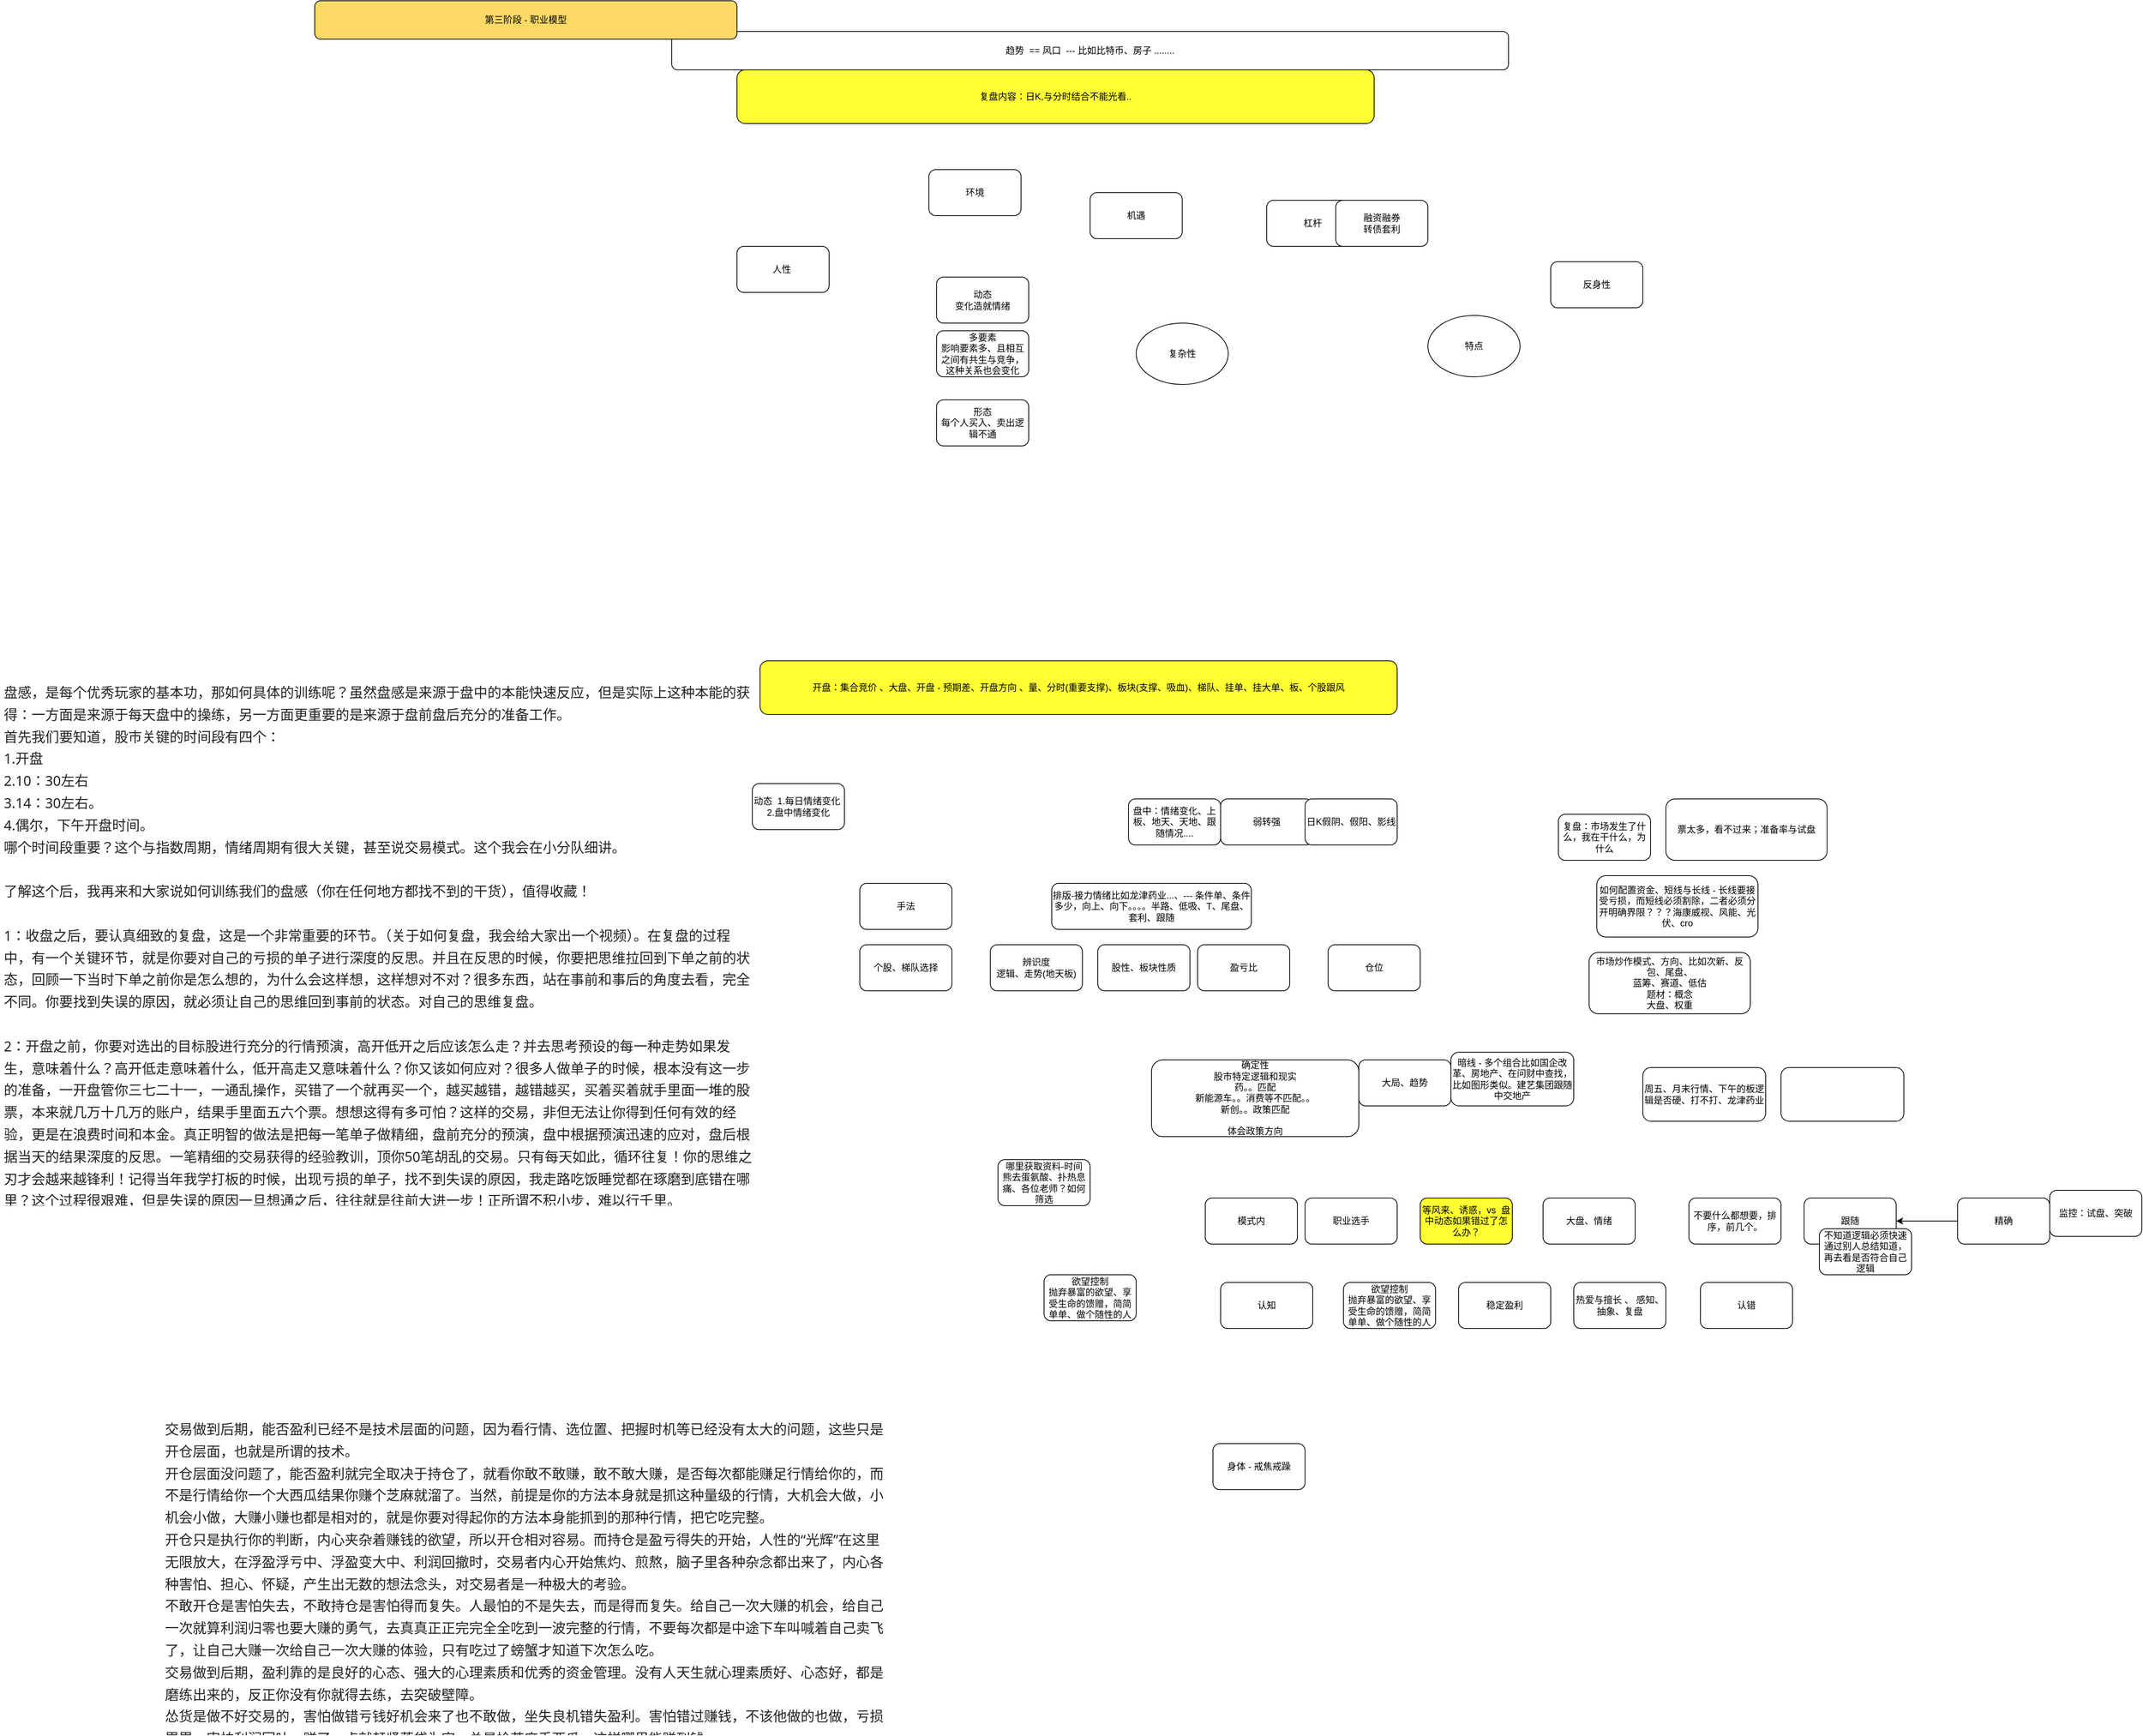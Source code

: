 <mxfile version="20.6.0" type="github">
  <diagram id="RXXUCTKQwMakJlzo57wv" name="第 1 页">
    <mxGraphModel dx="402078" dy="301000" grid="1" gridSize="10" guides="1" tooltips="1" connect="1" arrows="1" fold="1" page="1" pageScale="1" pageWidth="400000" pageHeight="300000" math="0" shadow="0">
      <root>
        <mxCell id="0" />
        <mxCell id="1" parent="0" />
        <mxCell id="KNFEzPkfdMRavhzlrTzj-1" value="复杂性" style="ellipse;whiteSpace=wrap;html=1;" vertex="1" parent="1">
          <mxGeometry x="870" y="-60" width="120" height="80" as="geometry" />
        </mxCell>
        <mxCell id="KNFEzPkfdMRavhzlrTzj-2" value="人性&amp;nbsp;" style="rounded=1;whiteSpace=wrap;html=1;" vertex="1" parent="1">
          <mxGeometry x="350" y="-160" width="120" height="60" as="geometry" />
        </mxCell>
        <mxCell id="KNFEzPkfdMRavhzlrTzj-3" value="多要素&lt;br&gt;影响要素多、且相互之间有共生与竞争，这种关系也会变化" style="rounded=1;whiteSpace=wrap;html=1;" vertex="1" parent="1">
          <mxGeometry x="610" y="-50" width="120" height="60" as="geometry" />
        </mxCell>
        <mxCell id="KNFEzPkfdMRavhzlrTzj-4" value="形态&lt;br&gt;每个人买入、卖出逻辑不通" style="rounded=1;whiteSpace=wrap;html=1;" vertex="1" parent="1">
          <mxGeometry x="610" y="40" width="120" height="60" as="geometry" />
        </mxCell>
        <mxCell id="KNFEzPkfdMRavhzlrTzj-5" value="特点" style="ellipse;whiteSpace=wrap;html=1;" vertex="1" parent="1">
          <mxGeometry x="1250" y="-70" width="120" height="80" as="geometry" />
        </mxCell>
        <mxCell id="KNFEzPkfdMRavhzlrTzj-6" value="反身性" style="rounded=1;whiteSpace=wrap;html=1;" vertex="1" parent="1">
          <mxGeometry x="1410" y="-140" width="120" height="60" as="geometry" />
        </mxCell>
        <mxCell id="KNFEzPkfdMRavhzlrTzj-7" value="动态&lt;br&gt;变化造就情绪" style="rounded=1;whiteSpace=wrap;html=1;" vertex="1" parent="1">
          <mxGeometry x="610" y="-120" width="120" height="60" as="geometry" />
        </mxCell>
        <mxCell id="KNFEzPkfdMRavhzlrTzj-8" value="环境" style="rounded=1;whiteSpace=wrap;html=1;" vertex="1" parent="1">
          <mxGeometry x="600" y="-260" width="120" height="60" as="geometry" />
        </mxCell>
        <mxCell id="KNFEzPkfdMRavhzlrTzj-9" value="大局、趋势" style="rounded=1;whiteSpace=wrap;html=1;" vertex="1" parent="1">
          <mxGeometry x="1160" y="900" width="120" height="60" as="geometry" />
        </mxCell>
        <mxCell id="KNFEzPkfdMRavhzlrTzj-10" value="模式内" style="rounded=1;whiteSpace=wrap;html=1;" vertex="1" parent="1">
          <mxGeometry x="960" y="1080" width="120" height="60" as="geometry" />
        </mxCell>
        <mxCell id="KNFEzPkfdMRavhzlrTzj-11" value="确定性&lt;br&gt;&lt;div&gt;股市特定逻辑和现实&lt;/div&gt;&lt;div&gt;药。。匹配&lt;/div&gt;&lt;div&gt;新能源车。。消费等不匹配。。&lt;/div&gt;&lt;div&gt;新创。。政策匹配&lt;/div&gt;&lt;div&gt;&lt;br&gt;&lt;/div&gt;&lt;div&gt;体会政策方向&lt;/div&gt;" style="rounded=1;whiteSpace=wrap;html=1;" vertex="1" parent="1">
          <mxGeometry x="890" y="900" width="270" height="100" as="geometry" />
        </mxCell>
        <mxCell id="KNFEzPkfdMRavhzlrTzj-12" value="仓位" style="rounded=1;whiteSpace=wrap;html=1;" vertex="1" parent="1">
          <mxGeometry x="1120" y="750" width="120" height="60" as="geometry" />
        </mxCell>
        <mxCell id="KNFEzPkfdMRavhzlrTzj-14" value="辨识度&lt;br&gt;逻辑、走势(地天板)" style="rounded=1;whiteSpace=wrap;html=1;" vertex="1" parent="1">
          <mxGeometry x="680" y="750" width="120" height="60" as="geometry" />
        </mxCell>
        <mxCell id="KNFEzPkfdMRavhzlrTzj-15" value="盈亏比" style="rounded=1;whiteSpace=wrap;html=1;" vertex="1" parent="1">
          <mxGeometry x="950" y="750" width="120" height="60" as="geometry" />
        </mxCell>
        <mxCell id="KNFEzPkfdMRavhzlrTzj-16" value="欲望控制&lt;br&gt;抛弃暴富的欲望、享受生命的馈赠，简简单单、做个随性的人" style="rounded=1;whiteSpace=wrap;html=1;" vertex="1" parent="1">
          <mxGeometry x="1140" y="1190" width="120" height="60" as="geometry" />
        </mxCell>
        <mxCell id="KNFEzPkfdMRavhzlrTzj-17" value="稳定盈利" style="rounded=1;whiteSpace=wrap;html=1;" vertex="1" parent="1">
          <mxGeometry x="1290" y="1190" width="120" height="60" as="geometry" />
        </mxCell>
        <mxCell id="KNFEzPkfdMRavhzlrTzj-19" value="&lt;h1&gt;&lt;span style=&quot;color: rgb(34, 34, 34); font-family: system-ui, -apple-system, &amp;quot;Segoe UI&amp;quot;, Rototo, Helvetica, Arial, sans-serif; font-size: 18px; font-weight: 400; background-color: rgb(255, 255, 255);&quot;&gt;盘感，是每个优秀玩家的基本功，那如何具体的训练呢？虽然盘感是来源于盘中的本能快速反应，但是实际上这种本能的获得：一方面是来源于每天盘中的操练，另一方面更重要的是来源于盘前盘后充分的准备工作。&lt;/span&gt;&lt;br style=&quot;box-sizing: border-box; color: rgb(34, 34, 34); font-family: system-ui, -apple-system, &amp;quot;Segoe UI&amp;quot;, Rototo, Helvetica, Arial, sans-serif; font-size: 18px; font-weight: 400; background-color: rgb(255, 255, 255);&quot;&gt;&lt;span style=&quot;color: rgb(34, 34, 34); font-family: system-ui, -apple-system, &amp;quot;Segoe UI&amp;quot;, Rototo, Helvetica, Arial, sans-serif; font-size: 18px; font-weight: 400; background-color: rgb(255, 255, 255);&quot;&gt;首先我们要知道，股市关键的时间段有四个：&lt;/span&gt;&lt;br style=&quot;box-sizing: border-box; color: rgb(34, 34, 34); font-family: system-ui, -apple-system, &amp;quot;Segoe UI&amp;quot;, Rototo, Helvetica, Arial, sans-serif; font-size: 18px; font-weight: 400; background-color: rgb(255, 255, 255);&quot;&gt;&lt;span style=&quot;color: rgb(34, 34, 34); font-family: system-ui, -apple-system, &amp;quot;Segoe UI&amp;quot;, Rototo, Helvetica, Arial, sans-serif; font-size: 18px; font-weight: 400; background-color: rgb(255, 255, 255);&quot;&gt;1.开盘&lt;/span&gt;&lt;br style=&quot;box-sizing: border-box; color: rgb(34, 34, 34); font-family: system-ui, -apple-system, &amp;quot;Segoe UI&amp;quot;, Rototo, Helvetica, Arial, sans-serif; font-size: 18px; font-weight: 400; background-color: rgb(255, 255, 255);&quot;&gt;&lt;span style=&quot;color: rgb(34, 34, 34); font-family: system-ui, -apple-system, &amp;quot;Segoe UI&amp;quot;, Rototo, Helvetica, Arial, sans-serif; font-size: 18px; font-weight: 400; background-color: rgb(255, 255, 255);&quot;&gt;2.10：30左右&lt;/span&gt;&lt;br style=&quot;box-sizing: border-box; color: rgb(34, 34, 34); font-family: system-ui, -apple-system, &amp;quot;Segoe UI&amp;quot;, Rototo, Helvetica, Arial, sans-serif; font-size: 18px; font-weight: 400; background-color: rgb(255, 255, 255);&quot;&gt;&lt;span style=&quot;color: rgb(34, 34, 34); font-family: system-ui, -apple-system, &amp;quot;Segoe UI&amp;quot;, Rototo, Helvetica, Arial, sans-serif; font-size: 18px; font-weight: 400; background-color: rgb(255, 255, 255);&quot;&gt;3.14：30左右。&lt;/span&gt;&lt;br style=&quot;box-sizing: border-box; color: rgb(34, 34, 34); font-family: system-ui, -apple-system, &amp;quot;Segoe UI&amp;quot;, Rototo, Helvetica, Arial, sans-serif; font-size: 18px; font-weight: 400; background-color: rgb(255, 255, 255);&quot;&gt;&lt;span style=&quot;color: rgb(34, 34, 34); font-family: system-ui, -apple-system, &amp;quot;Segoe UI&amp;quot;, Rototo, Helvetica, Arial, sans-serif; font-size: 18px; font-weight: 400; background-color: rgb(255, 255, 255);&quot;&gt;4.偶尔，下午开盘时间。&lt;/span&gt;&lt;br style=&quot;box-sizing: border-box; color: rgb(34, 34, 34); font-family: system-ui, -apple-system, &amp;quot;Segoe UI&amp;quot;, Rototo, Helvetica, Arial, sans-serif; font-size: 18px; font-weight: 400; background-color: rgb(255, 255, 255);&quot;&gt;&lt;span style=&quot;color: rgb(34, 34, 34); font-family: system-ui, -apple-system, &amp;quot;Segoe UI&amp;quot;, Rototo, Helvetica, Arial, sans-serif; font-size: 18px; font-weight: 400; background-color: rgb(255, 255, 255);&quot;&gt;哪个时间段重要？这个与指数周期，情绪周期有很大关键，甚至说交易模式。这个我会在小分队细讲。&lt;/span&gt;&lt;br style=&quot;box-sizing: border-box; color: rgb(34, 34, 34); font-family: system-ui, -apple-system, &amp;quot;Segoe UI&amp;quot;, Rototo, Helvetica, Arial, sans-serif; font-size: 18px; font-weight: 400; background-color: rgb(255, 255, 255);&quot;&gt;&lt;br style=&quot;box-sizing: border-box; color: rgb(34, 34, 34); font-family: system-ui, -apple-system, &amp;quot;Segoe UI&amp;quot;, Rototo, Helvetica, Arial, sans-serif; font-size: 18px; font-weight: 400; background-color: rgb(255, 255, 255);&quot;&gt;&lt;span style=&quot;color: rgb(34, 34, 34); font-family: system-ui, -apple-system, &amp;quot;Segoe UI&amp;quot;, Rototo, Helvetica, Arial, sans-serif; font-size: 18px; font-weight: 400; background-color: rgb(255, 255, 255);&quot;&gt;了解这个后，我再来和大家说如何训练我们的盘感（你在任何地方都找不到的干货），值得收藏！&lt;/span&gt;&lt;br style=&quot;box-sizing: border-box; color: rgb(34, 34, 34); font-family: system-ui, -apple-system, &amp;quot;Segoe UI&amp;quot;, Rototo, Helvetica, Arial, sans-serif; font-size: 18px; font-weight: 400; background-color: rgb(255, 255, 255);&quot;&gt;&lt;br style=&quot;box-sizing: border-box; color: rgb(34, 34, 34); font-family: system-ui, -apple-system, &amp;quot;Segoe UI&amp;quot;, Rototo, Helvetica, Arial, sans-serif; font-size: 18px; font-weight: 400; background-color: rgb(255, 255, 255);&quot;&gt;&lt;span style=&quot;color: rgb(34, 34, 34); font-family: system-ui, -apple-system, &amp;quot;Segoe UI&amp;quot;, Rototo, Helvetica, Arial, sans-serif; font-size: 18px; font-weight: 400; background-color: rgb(255, 255, 255);&quot;&gt; 1：收盘之后，要认真细致的复盘，这是一个非常重要的环节。（关于如何复盘，我会给大家出一个视频）。在复盘的过程中，有一个关键环节，就是你要对自己的亏损的单子进行深度的反思。并且在反思的时候，你要把思维拉回到下单之前的状态，回顾一下当时下单之前你是怎么想的，为什么会这样想，这样想对不对？很多东西，站在事前和事后的角度去看，完全不同。你要找到失误的原因，就必须让自己的思维回到事前的状态。对自己的思维复盘。&lt;/span&gt;&lt;br style=&quot;box-sizing: border-box; color: rgb(34, 34, 34); font-family: system-ui, -apple-system, &amp;quot;Segoe UI&amp;quot;, Rototo, Helvetica, Arial, sans-serif; font-size: 18px; font-weight: 400; background-color: rgb(255, 255, 255);&quot;&gt;&lt;br style=&quot;box-sizing: border-box; color: rgb(34, 34, 34); font-family: system-ui, -apple-system, &amp;quot;Segoe UI&amp;quot;, Rototo, Helvetica, Arial, sans-serif; font-size: 18px; font-weight: 400; background-color: rgb(255, 255, 255);&quot;&gt;&lt;span style=&quot;color: rgb(34, 34, 34); font-family: system-ui, -apple-system, &amp;quot;Segoe UI&amp;quot;, Rototo, Helvetica, Arial, sans-serif; font-size: 18px; font-weight: 400; background-color: rgb(255, 255, 255);&quot;&gt;2：开盘之前，你要对选出的目标股进行充分的行情预演，高开低开之后应该怎么走？并去思考预设的每一种走势如果发生，意味着什么？高开低走意味着什么，低开高走又意味着什么？你又该如何应对？很多人做单子的时候，根本没有这一步的准备，一开盘管你三七二十一，一通乱操作，买错了一个就再买一个，越买越错，越错越买，买着买着就手里面一堆的股票，本来就几万十几万的账户，结果手里面五六个票。想想这得有多可怕？这样的交易，非但无法让你得到任何有效的经验，更是在浪费时间和本金。真正明智的做法是把每一笔单子做精细，盘前充分的预演，盘中根据预演迅速的应对，盘后根据当天的结果深度的反思。一笔精细的交易获得的经验教训，顶你50笔胡乱的交易。只有每天如此，循环往复！你的思维之刃才会越来越锋利！记得当年我学打板的时候，出现亏损的单子，找不到失误的原因，我走路吃饭睡觉都在琢磨到底错在哪里？这个过程很艰难，但是失误的原因一旦想通之后，往往就是往前大进一步！正所谓不积小步，难以行千里。&lt;/span&gt;&lt;br style=&quot;box-sizing: border-box; color: rgb(34, 34, 34); font-family: system-ui, -apple-system, &amp;quot;Segoe UI&amp;quot;, Rototo, Helvetica, Arial, sans-serif; font-size: 18px; font-weight: 400; background-color: rgb(255, 255, 255);&quot;&gt;&lt;br style=&quot;box-sizing: border-box; color: rgb(34, 34, 34); font-family: system-ui, -apple-system, &amp;quot;Segoe UI&amp;quot;, Rototo, Helvetica, Arial, sans-serif; font-size: 18px; font-weight: 400; background-color: rgb(255, 255, 255);&quot;&gt;&lt;span style=&quot;color: rgb(34, 34, 34); font-family: system-ui, -apple-system, &amp;quot;Segoe UI&amp;quot;, Rototo, Helvetica, Arial, sans-serif; font-size: 18px; font-weight: 400; background-color: rgb(255, 255, 255);&quot;&gt;3：再来说盘中的应对，如果盘中的走势，正好是你盘前预演的走势，那么果断出击，不要怕出错，就是要敢于犯错。错了再进入盘后反思的流程，找到错的原因。如果盘中的变化，是你之前根本就没有想到的呢？如果是你还没有买进，那么就先看懂这种变化，如果看不懂，就不要动，不要急于进场，局势你都没看懂就杀进去？行情在涨，但是你没看懂，就说明这个上涨和你没关系，这钱不是你该赚的。只做自己能看懂的交易，这是一个基本的原则！如果你头一天已经买了，今天你手里个股的盘面变化，完全超出你的预期，无论这种变化对你是有利还是不利，除非你能迅速的明白这种变化的原因，不然你就要做好随时离场的准备，迅速的做好应对的计划。只有可控的交易才是正确的交易，一切不可控的变化发生的时候，你要做的就是先跳出来想明白，想明白了再进场。&lt;/span&gt;&lt;br&gt;&lt;/h1&gt;" style="text;html=1;strokeColor=none;fillColor=none;spacing=5;spacingTop=-20;whiteSpace=wrap;overflow=hidden;rounded=0;" vertex="1" parent="1">
          <mxGeometry x="-610" y="400" width="990" height="690" as="geometry" />
        </mxCell>
        <mxCell id="KNFEzPkfdMRavhzlrTzj-20" value="&lt;h1&gt;&lt;span style=&quot;color: rgb(34, 34, 34); font-family: system-ui, -apple-system, &amp;quot;Segoe UI&amp;quot;, Rototo, Helvetica, Arial, sans-serif; font-size: 18px; font-weight: 400; background-color: rgb(255, 255, 255);&quot;&gt;交易做到后期，能否盈利已经不是技术层面的问题，因为看行情、选位置、把握时机等已经没有太大的问题，这些只是开仓层面，也就是所谓的技术。&lt;/span&gt;&lt;br style=&quot;box-sizing: border-box; color: rgb(34, 34, 34); font-family: system-ui, -apple-system, &amp;quot;Segoe UI&amp;quot;, Rototo, Helvetica, Arial, sans-serif; font-size: 18px; font-weight: 400; background-color: rgb(255, 255, 255);&quot;&gt;&lt;span style=&quot;color: rgb(34, 34, 34); font-family: system-ui, -apple-system, &amp;quot;Segoe UI&amp;quot;, Rototo, Helvetica, Arial, sans-serif; font-size: 18px; font-weight: 400; background-color: rgb(255, 255, 255);&quot;&gt;开仓层面没问题了，能否盈利就完全取决于持仓了，就看你敢不敢赚，敢不敢大赚，是否每次都能赚足行情给你的，而不是行情给你一个大西瓜结果你赚个芝麻就溜了。当然，前提是你的方法本身就是抓这种量级的行情，大机会大做，小机会小做，大赚小赚也都是相对的，就是你要对得起你的方法本身能抓到的那种行情，把它吃完整。&lt;/span&gt;&lt;br style=&quot;box-sizing: border-box; color: rgb(34, 34, 34); font-family: system-ui, -apple-system, &amp;quot;Segoe UI&amp;quot;, Rototo, Helvetica, Arial, sans-serif; font-size: 18px; font-weight: 400; background-color: rgb(255, 255, 255);&quot;&gt;&lt;span style=&quot;color: rgb(34, 34, 34); font-family: system-ui, -apple-system, &amp;quot;Segoe UI&amp;quot;, Rototo, Helvetica, Arial, sans-serif; font-size: 18px; font-weight: 400; background-color: rgb(255, 255, 255);&quot;&gt;开仓只是执行你的判断，内心夹杂着赚钱的欲望，所以开仓相对容易。而持仓是盈亏得失的开始，人性的“光辉”在这里无限放大，在浮盈浮亏中、浮盈变大中、利润回撤时，交易者内心开始焦灼、煎熬，脑子里各种杂念都出来了，内心各种害怕、担心、怀疑，产生出无数的想法念头，对交易者是一种极大的考验。&lt;/span&gt;&lt;br style=&quot;box-sizing: border-box; color: rgb(34, 34, 34); font-family: system-ui, -apple-system, &amp;quot;Segoe UI&amp;quot;, Rototo, Helvetica, Arial, sans-serif; font-size: 18px; font-weight: 400; background-color: rgb(255, 255, 255);&quot;&gt;&lt;span style=&quot;color: rgb(34, 34, 34); font-family: system-ui, -apple-system, &amp;quot;Segoe UI&amp;quot;, Rototo, Helvetica, Arial, sans-serif; font-size: 18px; font-weight: 400; background-color: rgb(255, 255, 255);&quot;&gt;不敢开仓是害怕失去，不敢持仓是害怕得而复失。人最怕的不是失去，而是得而复失。给自己一次大赚的机会，给自己一次就算利润归零也要大赚的勇气，去真真正正完完全全吃到一波完整的行情，不要每次都是中途下车叫喊着自己卖飞了，让自己大赚一次给自己一次大赚的体验，只有吃过了螃蟹才知道下次怎么吃。&lt;/span&gt;&lt;br style=&quot;box-sizing: border-box; color: rgb(34, 34, 34); font-family: system-ui, -apple-system, &amp;quot;Segoe UI&amp;quot;, Rototo, Helvetica, Arial, sans-serif; font-size: 18px; font-weight: 400; background-color: rgb(255, 255, 255);&quot;&gt;&lt;span style=&quot;color: rgb(34, 34, 34); font-family: system-ui, -apple-system, &amp;quot;Segoe UI&amp;quot;, Rototo, Helvetica, Arial, sans-serif; font-size: 18px; font-weight: 400; background-color: rgb(255, 255, 255);&quot;&gt;交易做到后期，盈利靠的是良好的心态、强大的心理素质和优秀的资金管理。没有人天生就心理素质好、心态好，都是磨练出来的，反正你没有你就得去练，去突破壁障。&lt;/span&gt;&lt;br style=&quot;box-sizing: border-box; color: rgb(34, 34, 34); font-family: system-ui, -apple-system, &amp;quot;Segoe UI&amp;quot;, Rototo, Helvetica, Arial, sans-serif; font-size: 18px; font-weight: 400; background-color: rgb(255, 255, 255);&quot;&gt;&lt;span style=&quot;color: rgb(34, 34, 34); font-family: system-ui, -apple-system, &amp;quot;Segoe UI&amp;quot;, Rototo, Helvetica, Arial, sans-serif; font-size: 18px; font-weight: 400; background-color: rgb(255, 255, 255);&quot;&gt;怂货是做不好交易的，害怕做错亏钱好机会来了也不敢做，坐失良机错失盈利。害怕错过赚钱，不该他做的也做，亏损累累。害怕利润回吐，赚了一点就赶紧落袋为安，总是捡芝麻丢西瓜。这样哪里能赚到钱。&lt;/span&gt;&lt;br style=&quot;box-sizing: border-box; color: rgb(34, 34, 34); font-family: system-ui, -apple-system, &amp;quot;Segoe UI&amp;quot;, Rototo, Helvetica, Arial, sans-serif; font-size: 18px; font-weight: 400; background-color: rgb(255, 255, 255);&quot;&gt;&lt;span style=&quot;color: rgb(34, 34, 34); font-family: system-ui, -apple-system, &amp;quot;Segoe UI&amp;quot;, Rototo, Helvetica, Arial, sans-serif; font-size: 18px; font-weight: 400; background-color: rgb(255, 255, 255);&quot;&gt;要做一个洒脱的勇者，勇不是鲁莽。&lt;/span&gt;&lt;br style=&quot;box-sizing: border-box; color: rgb(34, 34, 34); font-family: system-ui, -apple-system, &amp;quot;Segoe UI&amp;quot;, Rototo, Helvetica, Arial, sans-serif; font-size: 18px; font-weight: 400; background-color: rgb(255, 255, 255);&quot;&gt;&lt;span style=&quot;color: rgb(34, 34, 34); font-family: system-ui, -apple-system, &amp;quot;Segoe UI&amp;quot;, Rototo, Helvetica, Arial, sans-serif; font-size: 18px; font-weight: 400; background-color: rgb(255, 255, 255);&quot;&gt;该做的敢于去做（这是勇），亏了就亏了吧没什么（这是洒脱）。&lt;/span&gt;&lt;br style=&quot;box-sizing: border-box; color: rgb(34, 34, 34); font-family: system-ui, -apple-system, &amp;quot;Segoe UI&amp;quot;, Rototo, Helvetica, Arial, sans-serif; font-size: 18px; font-weight: 400; background-color: rgb(255, 255, 255);&quot;&gt;&lt;span style=&quot;color: rgb(34, 34, 34); font-family: system-ui, -apple-system, &amp;quot;Segoe UI&amp;quot;, Rototo, Helvetica, Arial, sans-serif; font-size: 18px; font-weight: 400; background-color: rgb(255, 255, 255);&quot;&gt;不该做的敢于错过（这是勇），不该自己赚的错过就错过吧（这是洒脱）。&lt;/span&gt;&lt;br style=&quot;box-sizing: border-box; color: rgb(34, 34, 34); font-family: system-ui, -apple-system, &amp;quot;Segoe UI&amp;quot;, Rototo, Helvetica, Arial, sans-serif; font-size: 18px; font-weight: 400; background-color: rgb(255, 255, 255);&quot;&gt;&lt;span style=&quot;color: rgb(34, 34, 34); font-family: system-ui, -apple-system, &amp;quot;Segoe UI&amp;quot;, Rototo, Helvetica, Arial, sans-serif; font-size: 18px; font-weight: 400; background-color: rgb(255, 255, 255);&quot;&gt;敢于舍小利去博大利（这是勇），利润回吐了就回吐了吧（这是洒脱）。&lt;/span&gt;&lt;br style=&quot;box-sizing: border-box; color: rgb(34, 34, 34); font-family: system-ui, -apple-system, &amp;quot;Segoe UI&amp;quot;, Rototo, Helvetica, Arial, sans-serif; font-size: 18px; font-weight: 400; background-color: rgb(255, 255, 255);&quot;&gt;&lt;span style=&quot;color: rgb(34, 34, 34); font-family: system-ui, -apple-system, &amp;quot;Segoe UI&amp;quot;, Rototo, Helvetica, Arial, sans-serif; font-size: 18px; font-weight: 400; background-color: rgb(255, 255, 255);&quot;&gt;我接触到的能够盈利的期友，大多这种洒脱的性格，也发现他们做起交易来没一个怂的，机会来了都是大胆的干，做对了都敢大胆的赚。&lt;/span&gt;&lt;br style=&quot;box-sizing: border-box; color: rgb(34, 34, 34); font-family: system-ui, -apple-system, &amp;quot;Segoe UI&amp;quot;, Rototo, Helvetica, Arial, sans-serif; font-size: 18px; font-weight: 400; background-color: rgb(255, 255, 255);&quot;&gt;&lt;span style=&quot;color: rgb(34, 34, 34); font-family: system-ui, -apple-system, &amp;quot;Segoe UI&amp;quot;, Rototo, Helvetica, Arial, sans-serif; font-size: 18px; font-weight: 400; background-color: rgb(255, 255, 255);&quot;&gt;想想你为什么不能盈利？没机会的时候瞎做，遍体鳞伤，机会来了又不敢做了，做对了吧又不敢赚，那还怎么赚钱？&lt;/span&gt;&lt;br&gt;&lt;/h1&gt;" style="text;html=1;strokeColor=none;fillColor=none;spacing=5;spacingTop=-20;whiteSpace=wrap;overflow=hidden;rounded=0;" vertex="1" parent="1">
          <mxGeometry x="-400" y="1360" width="950" height="420" as="geometry" />
        </mxCell>
        <mxCell id="KNFEzPkfdMRavhzlrTzj-21" value="杠杆" style="rounded=1;whiteSpace=wrap;html=1;" vertex="1" parent="1">
          <mxGeometry x="1040" y="-220" width="120" height="60" as="geometry" />
        </mxCell>
        <mxCell id="KNFEzPkfdMRavhzlrTzj-22" value="机遇" style="rounded=1;whiteSpace=wrap;html=1;" vertex="1" parent="1">
          <mxGeometry x="810" y="-230" width="120" height="60" as="geometry" />
        </mxCell>
        <mxCell id="KNFEzPkfdMRavhzlrTzj-23" value="趋势&amp;nbsp; == 风口&amp;nbsp; --- 比如比特币、房子 ........" style="rounded=1;whiteSpace=wrap;html=1;" vertex="1" parent="1">
          <mxGeometry x="265" y="-440" width="1090" height="50" as="geometry" />
        </mxCell>
        <mxCell id="KNFEzPkfdMRavhzlrTzj-26" value="认知" style="rounded=1;whiteSpace=wrap;html=1;" vertex="1" parent="1">
          <mxGeometry x="980" y="1190" width="120" height="60" as="geometry" />
        </mxCell>
        <mxCell id="KNFEzPkfdMRavhzlrTzj-27" value="哪里获取资料-时间&lt;br&gt;熊去蛋氨酸、扑热息痛、各位老师？如何筛选" style="rounded=1;whiteSpace=wrap;html=1;" vertex="1" parent="1">
          <mxGeometry x="690" y="1030" width="120" height="60" as="geometry" />
        </mxCell>
        <mxCell id="KNFEzPkfdMRavhzlrTzj-28" value="个股、梯队选择" style="rounded=1;whiteSpace=wrap;html=1;" vertex="1" parent="1">
          <mxGeometry x="510" y="750" width="120" height="60" as="geometry" />
        </mxCell>
        <mxCell id="KNFEzPkfdMRavhzlrTzj-29" value="手法" style="rounded=1;whiteSpace=wrap;html=1;" vertex="1" parent="1">
          <mxGeometry x="510" y="670" width="120" height="60" as="geometry" />
        </mxCell>
        <mxCell id="KNFEzPkfdMRavhzlrTzj-30" value="排版-接力情绪比如龙津药业...、--- 条件单、条件多少，向上、向下。。。。半路、低吸、T、尾盘、套利、跟随" style="rounded=1;whiteSpace=wrap;html=1;" vertex="1" parent="1">
          <mxGeometry x="760" y="670" width="260" height="60" as="geometry" />
        </mxCell>
        <mxCell id="KNFEzPkfdMRavhzlrTzj-31" value="复盘：市场发生了什么，我在干什么，为什么" style="rounded=1;whiteSpace=wrap;html=1;" vertex="1" parent="1">
          <mxGeometry x="1420" y="580" width="120" height="60" as="geometry" />
        </mxCell>
        <mxCell id="KNFEzPkfdMRavhzlrTzj-32" value="欲望控制&lt;br&gt;抛弃暴富的欲望、享受生命的馈赠，简简单单、做个随性的人" style="rounded=1;whiteSpace=wrap;html=1;" vertex="1" parent="1">
          <mxGeometry x="750" y="1180" width="120" height="60" as="geometry" />
        </mxCell>
        <mxCell id="KNFEzPkfdMRavhzlrTzj-33" value="身体 - 戒焦戒躁" style="rounded=1;whiteSpace=wrap;html=1;" vertex="1" parent="1">
          <mxGeometry x="970" y="1400" width="120" height="60" as="geometry" />
        </mxCell>
        <mxCell id="KNFEzPkfdMRavhzlrTzj-34" value="热爱与擅长 、 感知、抽象、复盘" style="rounded=1;whiteSpace=wrap;html=1;" vertex="1" parent="1">
          <mxGeometry x="1440" y="1190" width="120" height="60" as="geometry" />
        </mxCell>
        <mxCell id="KNFEzPkfdMRavhzlrTzj-35" value="职业选手" style="rounded=1;whiteSpace=wrap;html=1;" vertex="1" parent="1">
          <mxGeometry x="1090" y="1080" width="120" height="60" as="geometry" />
        </mxCell>
        <mxCell id="KNFEzPkfdMRavhzlrTzj-36" value="如何配置资金、短线与长线 - 长线要接受亏损，而短线必须割除，二者必须分开明确界限？？？海康威视、风能、光伏、cro" style="rounded=1;whiteSpace=wrap;html=1;" vertex="1" parent="1">
          <mxGeometry x="1470" y="660" width="210" height="80" as="geometry" />
        </mxCell>
        <mxCell id="KNFEzPkfdMRavhzlrTzj-37" value="盘中：情绪变化、上板、地天、天地、跟随情况...." style="rounded=1;whiteSpace=wrap;html=1;" vertex="1" parent="1">
          <mxGeometry x="860" y="560" width="120" height="60" as="geometry" />
        </mxCell>
        <mxCell id="KNFEzPkfdMRavhzlrTzj-38" value="第三阶段 - 职业模型" style="rounded=1;whiteSpace=wrap;html=1;fillColor=#FFD966;" vertex="1" parent="1">
          <mxGeometry x="-200" y="-480" width="550" height="50" as="geometry" />
        </mxCell>
        <mxCell id="KNFEzPkfdMRavhzlrTzj-39" value="动态&amp;nbsp; 1.每日情绪变化&amp;nbsp; 2.盘中情绪变化" style="rounded=1;whiteSpace=wrap;html=1;" vertex="1" parent="1">
          <mxGeometry x="370" y="540" width="120" height="60" as="geometry" />
        </mxCell>
        <mxCell id="KNFEzPkfdMRavhzlrTzj-40" value="等风来、诱惑，vs&amp;nbsp; 盘中动态如果错过了怎么办？" style="rounded=1;whiteSpace=wrap;html=1;fillColor=#FFFF33;" vertex="1" parent="1">
          <mxGeometry x="1240" y="1080" width="120" height="60" as="geometry" />
        </mxCell>
        <mxCell id="KNFEzPkfdMRavhzlrTzj-41" value="大盘、情绪" style="rounded=1;whiteSpace=wrap;html=1;" vertex="1" parent="1">
          <mxGeometry x="1400" y="1080" width="120" height="60" as="geometry" />
        </mxCell>
        <mxCell id="KNFEzPkfdMRavhzlrTzj-42" value="市场炒作模式、方向、比如次新、反包、尾盘、&lt;br&gt;蓝筹、赛道、低估&lt;br&gt;题材：概念&lt;br&gt;大盘、权重" style="rounded=1;whiteSpace=wrap;html=1;" vertex="1" parent="1">
          <mxGeometry x="1460" y="760" width="210" height="80" as="geometry" />
        </mxCell>
        <mxCell id="KNFEzPkfdMRavhzlrTzj-43" value="复盘内容：日K,与分时结合不能光看.." style="whiteSpace=wrap;html=1;rounded=1;fillColor=#FFFF33;" vertex="1" parent="1">
          <mxGeometry x="350" y="-390" width="830" height="70" as="geometry" />
        </mxCell>
        <mxCell id="KNFEzPkfdMRavhzlrTzj-44" value="融资融券&lt;br&gt;转债套利" style="rounded=1;whiteSpace=wrap;html=1;" vertex="1" parent="1">
          <mxGeometry x="1130" y="-220" width="120" height="60" as="geometry" />
        </mxCell>
        <mxCell id="KNFEzPkfdMRavhzlrTzj-45" value="开盘：集合竞价 、大盘、开盘 - 预期差、开盘方向 、量、分时(重要支撑)、板块(支撑、吸血)、梯队、挂单、挂大单、板、个股跟风" style="whiteSpace=wrap;html=1;rounded=1;fillColor=#FFFF33;" vertex="1" parent="1">
          <mxGeometry x="380" y="380" width="830" height="70" as="geometry" />
        </mxCell>
        <mxCell id="KNFEzPkfdMRavhzlrTzj-46" value="股性、板块性质" style="rounded=1;whiteSpace=wrap;html=1;" vertex="1" parent="1">
          <mxGeometry x="820" y="750" width="120" height="60" as="geometry" />
        </mxCell>
        <mxCell id="KNFEzPkfdMRavhzlrTzj-47" value="暗线 - 多个组合比如国企改革、房地产、在问财中查找，比如图形类似。建艺集团跟随中交地产" style="rounded=1;whiteSpace=wrap;html=1;" vertex="1" parent="1">
          <mxGeometry x="1280" y="890" width="160" height="70" as="geometry" />
        </mxCell>
        <mxCell id="KNFEzPkfdMRavhzlrTzj-48" value="不要什么都想要，排序，前几个。" style="rounded=1;whiteSpace=wrap;html=1;" vertex="1" parent="1">
          <mxGeometry x="1590" y="1080" width="120" height="60" as="geometry" />
        </mxCell>
        <mxCell id="KNFEzPkfdMRavhzlrTzj-49" value="票太多，看不过来；准备率与试盘" style="rounded=1;whiteSpace=wrap;html=1;" vertex="1" parent="1">
          <mxGeometry x="1560" y="560" width="210" height="80" as="geometry" />
        </mxCell>
        <mxCell id="KNFEzPkfdMRavhzlrTzj-50" value="跟随" style="rounded=1;whiteSpace=wrap;html=1;" vertex="1" parent="1">
          <mxGeometry x="1740" y="1080" width="120" height="60" as="geometry" />
        </mxCell>
        <mxCell id="KNFEzPkfdMRavhzlrTzj-51" value="周五、月末行情、下午的板逻辑是否硬、打不打、龙津药业" style="rounded=1;whiteSpace=wrap;html=1;" vertex="1" parent="1">
          <mxGeometry x="1530" y="910" width="160" height="70" as="geometry" />
        </mxCell>
        <mxCell id="KNFEzPkfdMRavhzlrTzj-59" value="" style="edgeStyle=orthogonalEdgeStyle;rounded=0;orthogonalLoop=1;jettySize=auto;html=1;" edge="1" parent="1" source="KNFEzPkfdMRavhzlrTzj-52" target="KNFEzPkfdMRavhzlrTzj-50">
          <mxGeometry relative="1" as="geometry" />
        </mxCell>
        <mxCell id="KNFEzPkfdMRavhzlrTzj-52" value="精确" style="rounded=1;whiteSpace=wrap;html=1;" vertex="1" parent="1">
          <mxGeometry x="1940" y="1080" width="120" height="60" as="geometry" />
        </mxCell>
        <mxCell id="KNFEzPkfdMRavhzlrTzj-53" value="弱转强" style="rounded=1;whiteSpace=wrap;html=1;" vertex="1" parent="1">
          <mxGeometry x="980" y="560" width="120" height="60" as="geometry" />
        </mxCell>
        <mxCell id="KNFEzPkfdMRavhzlrTzj-54" value="日K假阴、假阳、影线" style="rounded=1;whiteSpace=wrap;html=1;" vertex="1" parent="1">
          <mxGeometry x="1090" y="560" width="120" height="60" as="geometry" />
        </mxCell>
        <mxCell id="KNFEzPkfdMRavhzlrTzj-55" value="监控：试盘、突破" style="rounded=1;whiteSpace=wrap;html=1;" vertex="1" parent="1">
          <mxGeometry x="2060" y="1070" width="120" height="60" as="geometry" />
        </mxCell>
        <mxCell id="KNFEzPkfdMRavhzlrTzj-56" value="" style="rounded=1;whiteSpace=wrap;html=1;" vertex="1" parent="1">
          <mxGeometry x="1710" y="910" width="160" height="70" as="geometry" />
        </mxCell>
        <mxCell id="KNFEzPkfdMRavhzlrTzj-57" value="模式内" style="rounded=1;whiteSpace=wrap;html=1;" vertex="1" parent="1">
          <mxGeometry x="960" y="1080" width="120" height="60" as="geometry" />
        </mxCell>
        <mxCell id="KNFEzPkfdMRavhzlrTzj-58" value="认错" style="rounded=1;whiteSpace=wrap;html=1;" vertex="1" parent="1">
          <mxGeometry x="1605" y="1190" width="120" height="60" as="geometry" />
        </mxCell>
        <mxCell id="KNFEzPkfdMRavhzlrTzj-60" value="不知道逻辑必须快速通过别人总结知道，再去看是否符合自己逻辑" style="rounded=1;whiteSpace=wrap;html=1;" vertex="1" parent="1">
          <mxGeometry x="1760" y="1120" width="120" height="60" as="geometry" />
        </mxCell>
      </root>
    </mxGraphModel>
  </diagram>
</mxfile>
